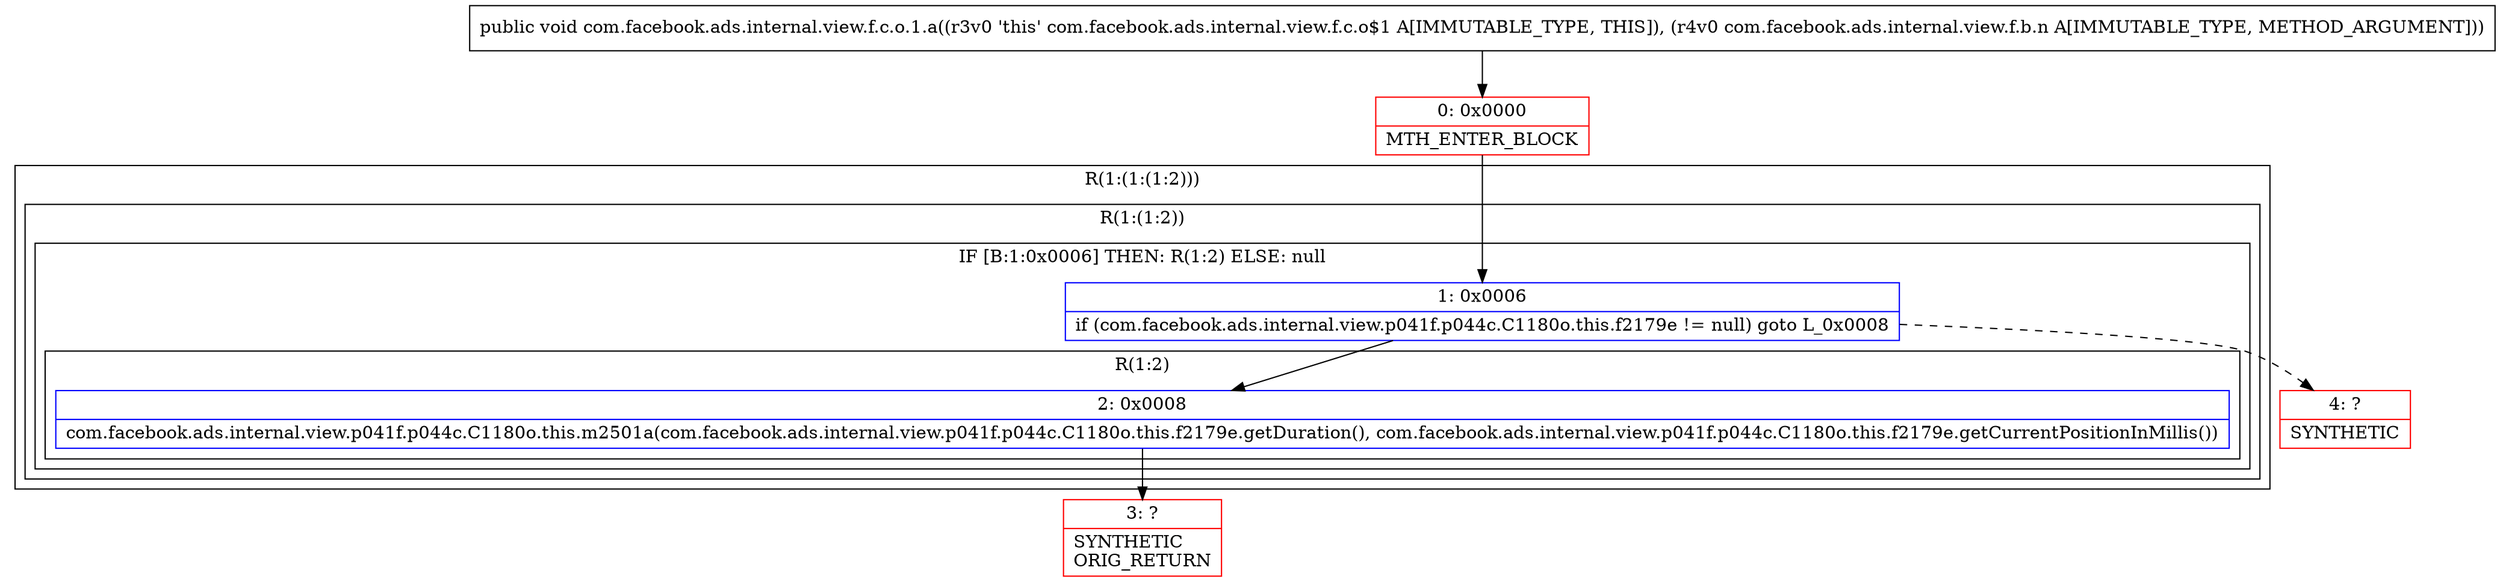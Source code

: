 digraph "CFG forcom.facebook.ads.internal.view.f.c.o.1.a(Lcom\/facebook\/ads\/internal\/view\/f\/b\/n;)V" {
subgraph cluster_Region_1368932200 {
label = "R(1:(1:(1:2)))";
node [shape=record,color=blue];
subgraph cluster_Region_703046513 {
label = "R(1:(1:2))";
node [shape=record,color=blue];
subgraph cluster_IfRegion_944724536 {
label = "IF [B:1:0x0006] THEN: R(1:2) ELSE: null";
node [shape=record,color=blue];
Node_1 [shape=record,label="{1\:\ 0x0006|if (com.facebook.ads.internal.view.p041f.p044c.C1180o.this.f2179e != null) goto L_0x0008\l}"];
subgraph cluster_Region_1266767528 {
label = "R(1:2)";
node [shape=record,color=blue];
Node_2 [shape=record,label="{2\:\ 0x0008|com.facebook.ads.internal.view.p041f.p044c.C1180o.this.m2501a(com.facebook.ads.internal.view.p041f.p044c.C1180o.this.f2179e.getDuration(), com.facebook.ads.internal.view.p041f.p044c.C1180o.this.f2179e.getCurrentPositionInMillis())\l}"];
}
}
}
}
Node_0 [shape=record,color=red,label="{0\:\ 0x0000|MTH_ENTER_BLOCK\l}"];
Node_3 [shape=record,color=red,label="{3\:\ ?|SYNTHETIC\lORIG_RETURN\l}"];
Node_4 [shape=record,color=red,label="{4\:\ ?|SYNTHETIC\l}"];
MethodNode[shape=record,label="{public void com.facebook.ads.internal.view.f.c.o.1.a((r3v0 'this' com.facebook.ads.internal.view.f.c.o$1 A[IMMUTABLE_TYPE, THIS]), (r4v0 com.facebook.ads.internal.view.f.b.n A[IMMUTABLE_TYPE, METHOD_ARGUMENT])) }"];
MethodNode -> Node_0;
Node_1 -> Node_2;
Node_1 -> Node_4[style=dashed];
Node_2 -> Node_3;
Node_0 -> Node_1;
}

